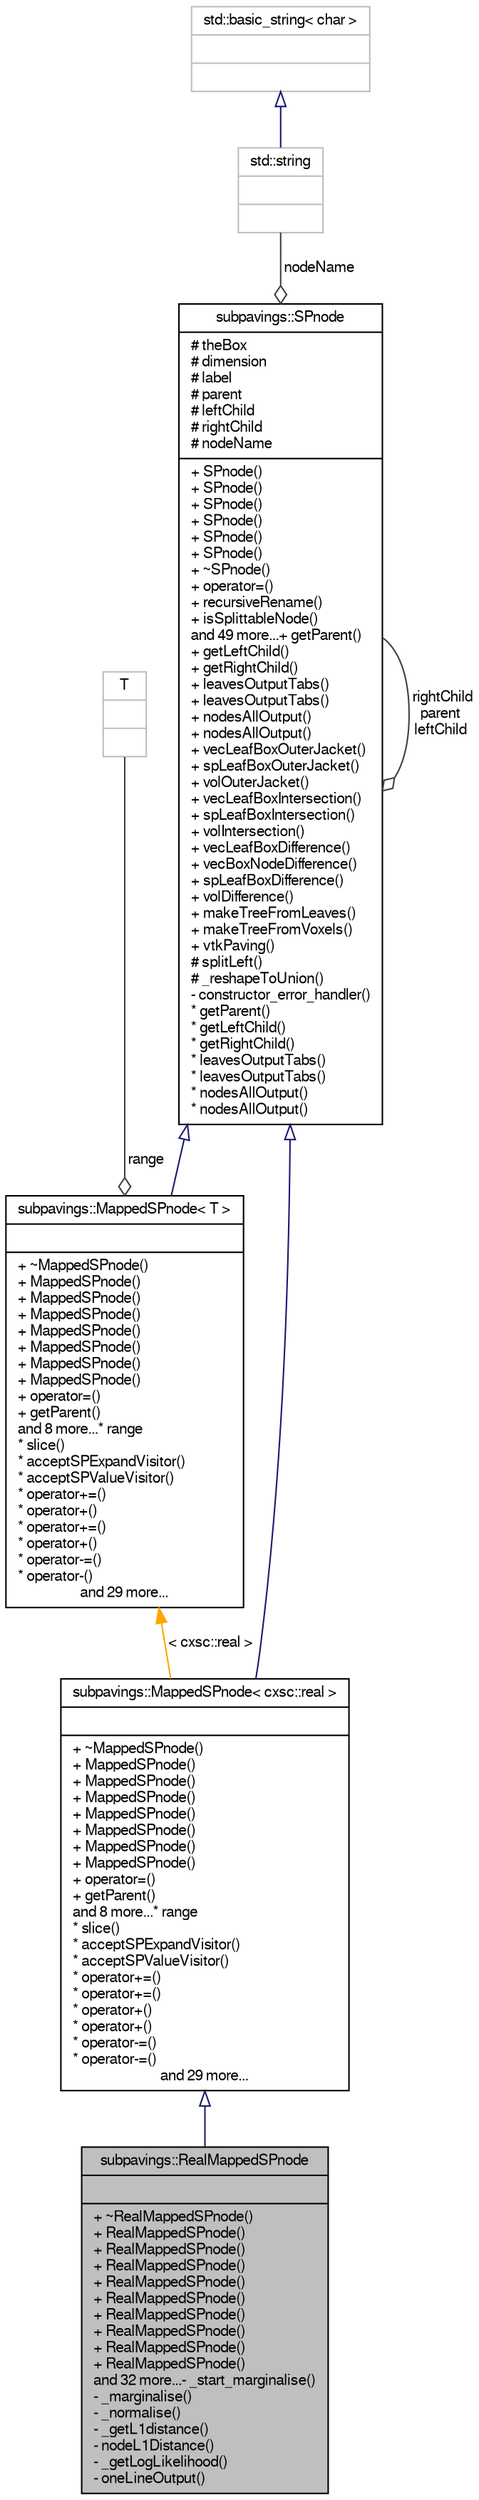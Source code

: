 digraph G
{
  edge [fontname="FreeSans",fontsize="10",labelfontname="FreeSans",labelfontsize="10"];
  node [fontname="FreeSans",fontsize="10",shape=record];
  Node1 [label="{subpavings::RealMappedSPnode\n||+ ~RealMappedSPnode()\l+ RealMappedSPnode()\l+ RealMappedSPnode()\l+ RealMappedSPnode()\l+ RealMappedSPnode()\l+ RealMappedSPnode()\l+ RealMappedSPnode()\l+ RealMappedSPnode()\l+ RealMappedSPnode()\l+ RealMappedSPnode()\land 32 more...- _start_marginalise()\l- _marginalise()\l- _normalise()\l- _getL1distance()\l- nodeL1Distance()\l- _getLogLikelihood()\l- oneLineOutput()\l}",height=0.2,width=0.4,color="black", fillcolor="grey75", style="filled" fontcolor="black"];
  Node2 -> Node1 [dir="back",color="midnightblue",fontsize="10",style="solid",arrowtail="onormal",fontname="FreeSans"];
  Node2 [label="{subpavings::MappedSPnode\< cxsc::real \>\n||+ ~MappedSPnode()\l+ MappedSPnode()\l+ MappedSPnode()\l+ MappedSPnode()\l+ MappedSPnode()\l+ MappedSPnode()\l+ MappedSPnode()\l+ MappedSPnode()\l+ operator=()\l+ getParent()\land 8 more...* range\l* slice()\l* acceptSPExpandVisitor()\l* acceptSPValueVisitor()\l* operator+=()\l* operator+=()\l* operator+()\l* operator+()\l* operator-=()\l* operator-=()\land 29 more...}",height=0.2,width=0.4,color="black", fillcolor="white", style="filled",URL="$classsubpavings_1_1MappedSPnode.shtml"];
  Node3 -> Node2 [dir="back",color="midnightblue",fontsize="10",style="solid",arrowtail="onormal",fontname="FreeSans"];
  Node3 [label="{subpavings::SPnode\n|# theBox\l# dimension\l# label\l# parent\l# leftChild\l# rightChild\l# nodeName\l|+ SPnode()\l+ SPnode()\l+ SPnode()\l+ SPnode()\l+ SPnode()\l+ SPnode()\l+ ~SPnode()\l+ operator=()\l+ recursiveRename()\l+ isSplittableNode()\land 49 more...+ getParent()\l+ getLeftChild()\l+ getRightChild()\l+ leavesOutputTabs()\l+ leavesOutputTabs()\l+ nodesAllOutput()\l+ nodesAllOutput()\l+ vecLeafBoxOuterJacket()\l+ spLeafBoxOuterJacket()\l+ volOuterJacket()\l+ vecLeafBoxIntersection()\l+ spLeafBoxIntersection()\l+ volIntersection()\l+ vecLeafBoxDifference()\l+ vecBoxNodeDifference()\l+ spLeafBoxDifference()\l+ volDifference()\l+ makeTreeFromLeaves()\l+ makeTreeFromVoxels()\l+ vtkPaving()\l# splitLeft()\l# _reshapeToUnion()\l- constructor_error_handler()\l* getParent()\l* getLeftChild()\l* getRightChild()\l* leavesOutputTabs()\l* leavesOutputTabs()\l* nodesAllOutput()\l* nodesAllOutput()\l}",height=0.2,width=0.4,color="black", fillcolor="white", style="filled",URL="$classsubpavings_1_1SPnode.shtml",tooltip="SPnodes are nodes in the representation of a subpaving as a binary tree."];
  Node3 -> Node3 [color="grey25",fontsize="10",style="solid",label=" rightChild\nparent\nleftChild" ,arrowhead="odiamond",fontname="FreeSans"];
  Node4 -> Node3 [color="grey25",fontsize="10",style="solid",label=" nodeName" ,arrowhead="odiamond",fontname="FreeSans"];
  Node4 [label="{std::string\n||}",height=0.2,width=0.4,color="grey75", fillcolor="white", style="filled",tooltip="STL class."];
  Node5 -> Node4 [dir="back",color="midnightblue",fontsize="10",style="solid",arrowtail="onormal",fontname="FreeSans"];
  Node5 [label="{std::basic_string\< char \>\n||}",height=0.2,width=0.4,color="grey75", fillcolor="white", style="filled",tooltip="STL class."];
  Node6 -> Node2 [dir="back",color="orange",fontsize="10",style="solid",label=" \< cxsc::real \>" ,fontname="FreeSans"];
  Node6 [label="{subpavings::MappedSPnode\< T \>\n||+ ~MappedSPnode()\l+ MappedSPnode()\l+ MappedSPnode()\l+ MappedSPnode()\l+ MappedSPnode()\l+ MappedSPnode()\l+ MappedSPnode()\l+ MappedSPnode()\l+ operator=()\l+ getParent()\land 8 more...* range\l* slice()\l* acceptSPExpandVisitor()\l* acceptSPValueVisitor()\l* operator+=()\l* operator+()\l* operator+=()\l* operator+()\l* operator-=()\l* operator-()\land 29 more...}",height=0.2,width=0.4,color="black", fillcolor="white", style="filled",URL="$classsubpavings_1_1MappedSPnode.shtml",tooltip="A templated derived class based on SPnode."];
  Node3 -> Node6 [dir="back",color="midnightblue",fontsize="10",style="solid",arrowtail="onormal",fontname="FreeSans"];
  Node7 -> Node6 [color="grey25",fontsize="10",style="solid",label=" range" ,arrowhead="odiamond",fontname="FreeSans"];
  Node7 [label="{T\n||}",height=0.2,width=0.4,color="grey75", fillcolor="white", style="filled"];
}
